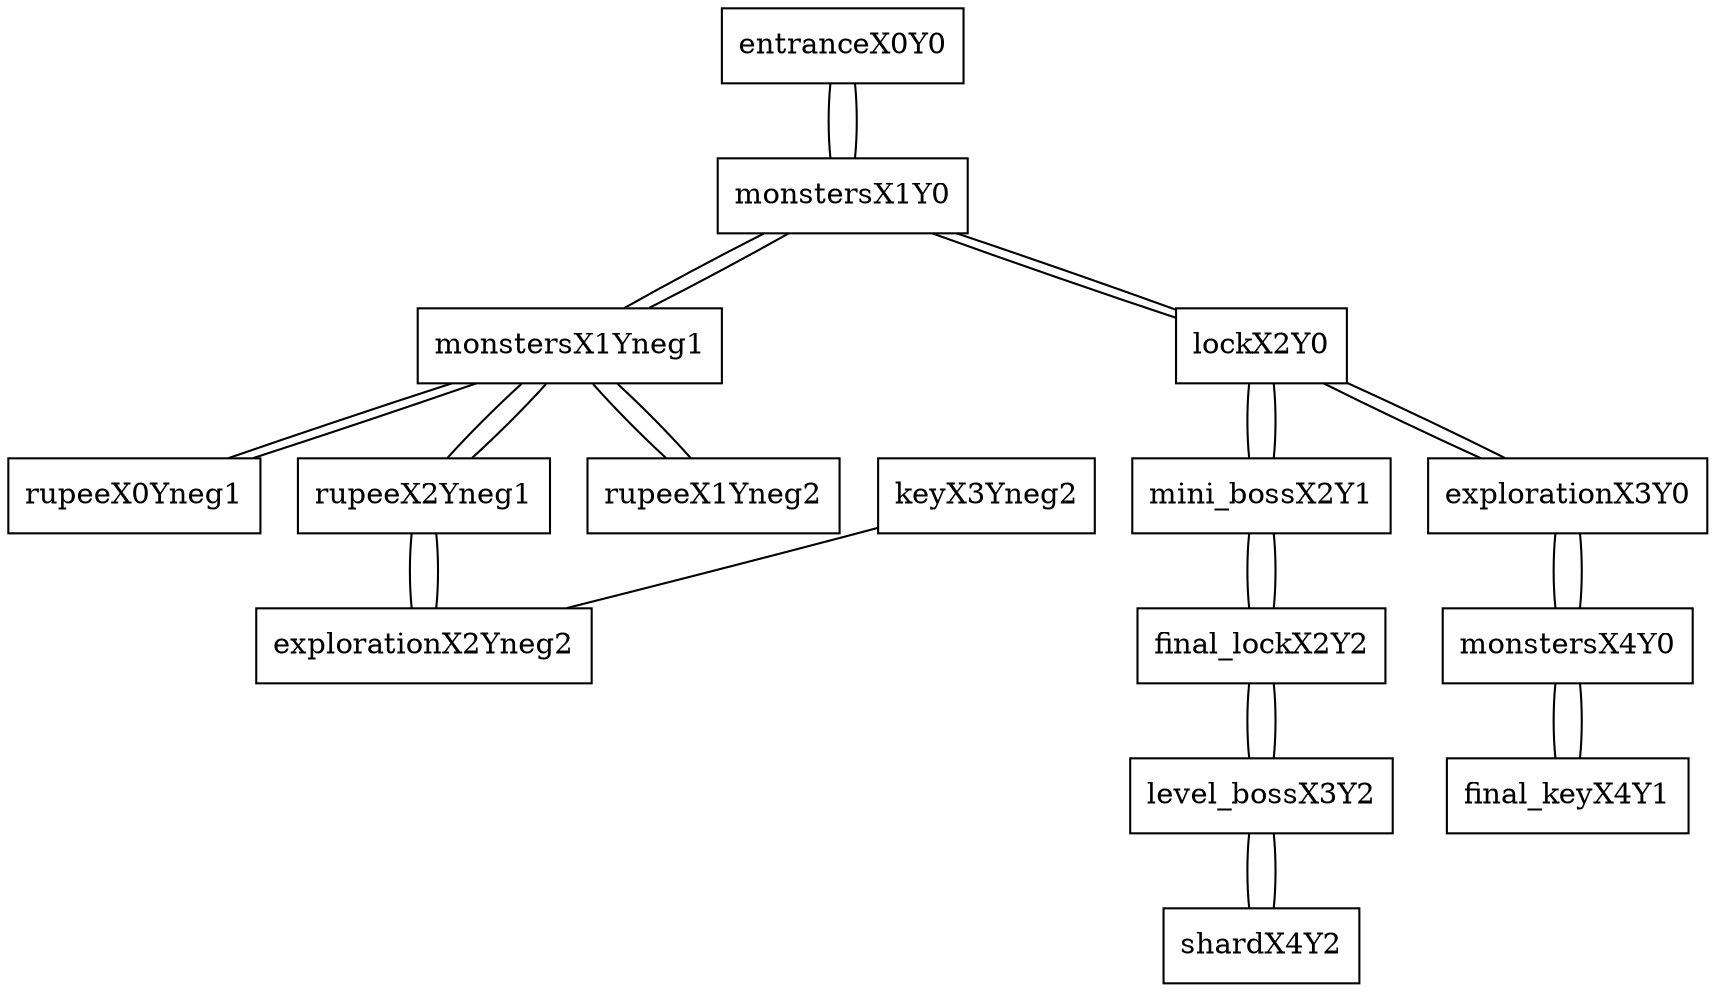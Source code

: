 graph space {

node [shape="box"]; entranceX0Y0 [pad="1.5,0.0" pos="0,0!"]; monstersX1Y0 [pad="1.5,0.0" pos="1,0!"]; monstersX1Yneg1 [pad="1.5,0.0" pos="1,-1!"]; rupeeX0Yneg1 [pad="1.5,0.0" pos="0,-1!"]; rupeeX2Yneg1 [pad="1.5,0.0" pos="2,-1!"]; rupeeX1Yneg2 [pad="1.5,0.0" pos="1,-2!"]; explorationX2Yneg2 [pad="1.5,0.0" pos="2,-2!"]; keyX3Yneg2 [pad="1.5,0.0" pos="3,-2!"]; lockX2Y0 [pad="1.5,0.0" pos="2,0!"]; mini_bossX2Y1 [pad="1.5,0.0" pos="2,1!"]; explorationX3Y0 [pad="1.5,0.0" pos="3,0!"]; monstersX4Y0 [pad="1.5,0.0" pos="4,0!"]; final_keyX4Y1 [pad="1.5,0.0" pos="4,1!"]; final_lockX2Y2 [pad="1.5,0.0" pos="2,2!"]; level_bossX3Y2 [pad="1.5,0.0" pos="3,2!"]; shardX4Y2 [pad="1.5,0.0" pos="4,2!"]; 
entranceX0Y0 -- monstersX1Y0;
monstersX1Y0 -- entranceX0Y0;
monstersX1Y0 -- monstersX1Yneg1;
monstersX1Y0 -- lockX2Y0;
monstersX1Yneg1 -- rupeeX2Yneg1;
monstersX1Yneg1 -- rupeeX1Yneg2;
monstersX1Yneg1 -- rupeeX0Yneg1;
monstersX1Yneg1 -- monstersX1Y0;
rupeeX0Yneg1 -- monstersX1Yneg1;
rupeeX2Yneg1 -- monstersX1Yneg1;
rupeeX2Yneg1 -- explorationX2Yneg2;
rupeeX1Yneg2 -- monstersX1Yneg1;
explorationX2Yneg2 -- rupeeX2Yneg1;
keyX3Yneg2 -- explorationX2Yneg2;
lockX2Y0 -- monstersX1Y0;
lockX2Y0 -- mini_bossX2Y1;
lockX2Y0 -- explorationX3Y0;
mini_bossX2Y1 -- final_lockX2Y2;
mini_bossX2Y1 -- lockX2Y0;
explorationX3Y0 -- lockX2Y0;
explorationX3Y0 -- monstersX4Y0;
monstersX4Y0 -- explorationX3Y0;
monstersX4Y0 -- final_keyX4Y1;
final_keyX4Y1 -- monstersX4Y0;
final_lockX2Y2 -- level_bossX3Y2;
final_lockX2Y2 -- mini_bossX2Y1;
level_bossX3Y2 -- final_lockX2Y2;
level_bossX3Y2 -- shardX4Y2;
shardX4Y2 -- level_bossX3Y2;
}